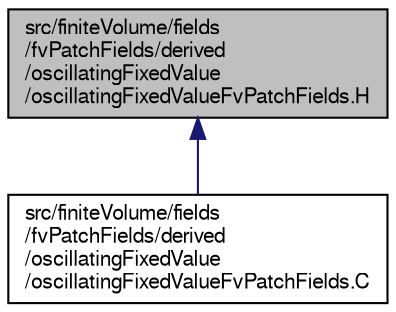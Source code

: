 digraph "src/finiteVolume/fields/fvPatchFields/derived/oscillatingFixedValue/oscillatingFixedValueFvPatchFields.H"
{
  bgcolor="transparent";
  edge [fontname="FreeSans",fontsize="10",labelfontname="FreeSans",labelfontsize="10"];
  node [fontname="FreeSans",fontsize="10",shape=record];
  Node202 [label="src/finiteVolume/fields\l/fvPatchFields/derived\l/oscillatingFixedValue\l/oscillatingFixedValueFvPatchFields.H",height=0.2,width=0.4,color="black", fillcolor="grey75", style="filled", fontcolor="black"];
  Node202 -> Node203 [dir="back",color="midnightblue",fontsize="10",style="solid",fontname="FreeSans"];
  Node203 [label="src/finiteVolume/fields\l/fvPatchFields/derived\l/oscillatingFixedValue\l/oscillatingFixedValueFvPatchFields.C",height=0.2,width=0.4,color="black",URL="$a02099.html"];
}
